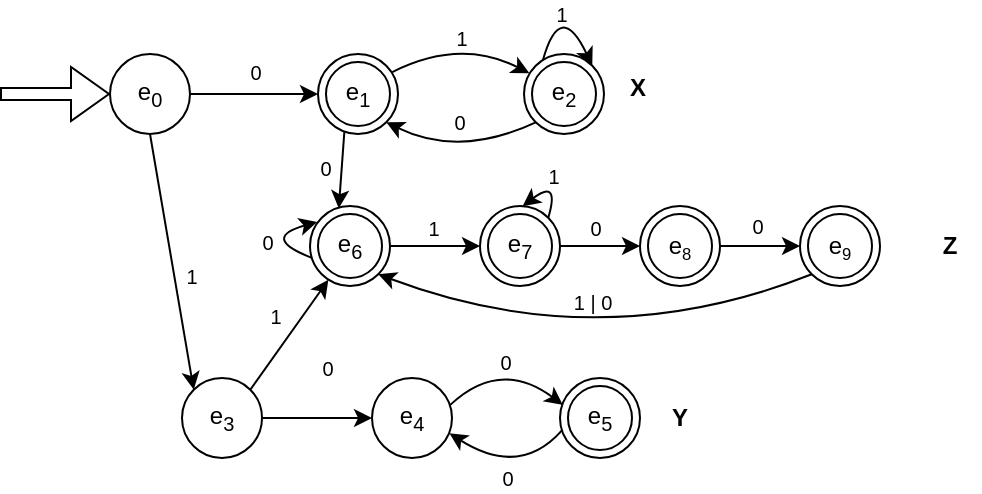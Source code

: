 <mxfile version="26.0.9">
  <diagram name="Page-1" id="TmHSQtWWw0lw55ef82QC">
    <mxGraphModel dx="650" dy="420" grid="1" gridSize="10" guides="1" tooltips="1" connect="1" arrows="1" fold="1" page="1" pageScale="1" pageWidth="570" pageHeight="940" math="0" shadow="0">
      <root>
        <mxCell id="0" />
        <mxCell id="1" parent="0" />
        <mxCell id="9MctJznjph5ZW9yr7NKP-2" value="" style="shape=flexArrow;endArrow=classic;html=1;rounded=0;width=6;entryX=0;entryY=0.5;entryDx=0;entryDy=0;" edge="1" parent="1" target="9MctJznjph5ZW9yr7NKP-35">
          <mxGeometry width="50" height="50" relative="1" as="geometry">
            <mxPoint x="140" y="198" as="sourcePoint" />
            <mxPoint x="200.0" y="240" as="targetPoint" />
          </mxGeometry>
        </mxCell>
        <mxCell id="9MctJznjph5ZW9yr7NKP-4" value="e&lt;sub&gt;1&lt;/sub&gt;" style="ellipse;shape=doubleEllipse;html=1;dashed=0;whiteSpace=wrap;aspect=fixed;fillColor=none;" vertex="1" parent="1">
          <mxGeometry x="299" y="178" width="40" height="40" as="geometry" />
        </mxCell>
        <mxCell id="9MctJznjph5ZW9yr7NKP-5" value="" style="endArrow=classic;html=1;rounded=0;exitX=1;exitY=0.5;exitDx=0;exitDy=0;entryX=0;entryY=0.5;entryDx=0;entryDy=0;" edge="1" parent="1" source="9MctJznjph5ZW9yr7NKP-35" target="9MctJznjph5ZW9yr7NKP-4">
          <mxGeometry width="50" height="50" relative="1" as="geometry">
            <mxPoint x="240.0" y="240" as="sourcePoint" />
            <mxPoint x="360" y="240" as="targetPoint" />
          </mxGeometry>
        </mxCell>
        <mxCell id="9MctJznjph5ZW9yr7NKP-6" value="&lt;span style=&quot;font-size: 10px;&quot;&gt;0&lt;/span&gt;" style="text;html=1;align=center;verticalAlign=middle;whiteSpace=wrap;rounded=0;" vertex="1" parent="1">
          <mxGeometry x="263" y="182" width="10" height="10" as="geometry" />
        </mxCell>
        <mxCell id="9MctJznjph5ZW9yr7NKP-7" value="e&lt;sub&gt;2&lt;/sub&gt;" style="ellipse;shape=doubleEllipse;html=1;dashed=0;whiteSpace=wrap;aspect=fixed;fillColor=none;" vertex="1" parent="1">
          <mxGeometry x="402" y="178" width="40" height="40" as="geometry" />
        </mxCell>
        <mxCell id="9MctJznjph5ZW9yr7NKP-10" value="" style="endArrow=classic;html=1;rounded=0;exitX=0.929;exitY=0.226;exitDx=0;exitDy=0;entryX=0.068;entryY=0.24;entryDx=0;entryDy=0;curved=1;exitPerimeter=0;entryPerimeter=0;" edge="1" parent="1" source="9MctJznjph5ZW9yr7NKP-4" target="9MctJznjph5ZW9yr7NKP-7">
          <mxGeometry width="50" height="50" relative="1" as="geometry">
            <mxPoint x="380" y="280" as="sourcePoint" />
            <mxPoint x="430" y="230" as="targetPoint" />
            <Array as="points">
              <mxPoint x="370" y="170" />
            </Array>
          </mxGeometry>
        </mxCell>
        <mxCell id="9MctJznjph5ZW9yr7NKP-13" value="&lt;span style=&quot;font-size: 10px;&quot;&gt;1&lt;/span&gt;" style="text;html=1;align=center;verticalAlign=middle;whiteSpace=wrap;rounded=0;connectable=0;" vertex="1" parent="1">
          <mxGeometry x="366" y="166" width="10" height="7" as="geometry" />
        </mxCell>
        <mxCell id="9MctJznjph5ZW9yr7NKP-16" value="&lt;span style=&quot;font-size: 10px;&quot;&gt;0&lt;/span&gt;" style="text;html=1;align=center;verticalAlign=middle;whiteSpace=wrap;rounded=0;connectable=0;" vertex="1" parent="1">
          <mxGeometry x="365" y="207" width="10" height="10" as="geometry" />
        </mxCell>
        <mxCell id="9MctJznjph5ZW9yr7NKP-18" value="&lt;span style=&quot;font-size: 10px;&quot;&gt;1&lt;/span&gt;" style="text;html=1;align=center;verticalAlign=middle;whiteSpace=wrap;rounded=0;connectable=0;" vertex="1" parent="1">
          <mxGeometry x="416" y="153" width="10" height="10" as="geometry" />
        </mxCell>
        <mxCell id="9MctJznjph5ZW9yr7NKP-19" value="" style="endArrow=classic;html=1;rounded=0;exitX=0.5;exitY=1;exitDx=0;exitDy=0;entryX=0;entryY=0;entryDx=0;entryDy=0;" edge="1" parent="1" source="9MctJznjph5ZW9yr7NKP-35" target="9MctJznjph5ZW9yr7NKP-25">
          <mxGeometry width="50" height="50" relative="1" as="geometry">
            <mxPoint x="220" y="260" as="sourcePoint" />
            <mxPoint x="255.858" y="315.858" as="targetPoint" />
          </mxGeometry>
        </mxCell>
        <mxCell id="9MctJznjph5ZW9yr7NKP-20" value="&lt;span style=&quot;font-size: 10px;&quot;&gt;1&lt;/span&gt;" style="text;html=1;align=center;verticalAlign=middle;whiteSpace=wrap;rounded=0;" vertex="1" parent="1">
          <mxGeometry x="231" y="284" width="10" height="10" as="geometry" />
        </mxCell>
        <mxCell id="9MctJznjph5ZW9yr7NKP-25" value="e&lt;sub&gt;3&lt;/sub&gt;" style="ellipse;whiteSpace=wrap;html=1;aspect=fixed;fillColor=none;" vertex="1" parent="1">
          <mxGeometry x="231" y="340" width="40" height="40" as="geometry" />
        </mxCell>
        <mxCell id="9MctJznjph5ZW9yr7NKP-26" value="e&lt;sub&gt;4&lt;/sub&gt;" style="ellipse;whiteSpace=wrap;html=1;aspect=fixed;fillColor=none;" vertex="1" parent="1">
          <mxGeometry x="326" y="340" width="40" height="40" as="geometry" />
        </mxCell>
        <mxCell id="9MctJznjph5ZW9yr7NKP-27" value="" style="endArrow=classic;html=1;rounded=0;exitX=1;exitY=0.5;exitDx=0;exitDy=0;entryX=0;entryY=0.5;entryDx=0;entryDy=0;" edge="1" parent="1" source="9MctJznjph5ZW9yr7NKP-25" target="9MctJznjph5ZW9yr7NKP-26">
          <mxGeometry width="50" height="50" relative="1" as="geometry">
            <mxPoint x="310" y="310" as="sourcePoint" />
            <mxPoint x="360" y="260" as="targetPoint" />
          </mxGeometry>
        </mxCell>
        <mxCell id="9MctJznjph5ZW9yr7NKP-28" value="&lt;span style=&quot;font-size: 10px;&quot;&gt;0&lt;/span&gt;" style="text;html=1;align=center;verticalAlign=middle;whiteSpace=wrap;rounded=0;connectable=0;" vertex="1" parent="1">
          <mxGeometry x="299" y="330" width="10" height="10" as="geometry" />
        </mxCell>
        <mxCell id="9MctJznjph5ZW9yr7NKP-30" value="e&lt;sub&gt;5&lt;/sub&gt;" style="ellipse;shape=doubleEllipse;html=1;dashed=0;whiteSpace=wrap;aspect=fixed;fillColor=none;" vertex="1" parent="1">
          <mxGeometry x="420" y="340" width="40" height="40" as="geometry" />
        </mxCell>
        <mxCell id="9MctJznjph5ZW9yr7NKP-31" value="" style="endArrow=classic;html=1;rounded=0;entryX=0.036;entryY=0.336;entryDx=0;entryDy=0;entryPerimeter=0;exitX=0.974;exitY=0.339;exitDx=0;exitDy=0;exitPerimeter=0;curved=1;" edge="1" parent="1" source="9MctJznjph5ZW9yr7NKP-26" target="9MctJznjph5ZW9yr7NKP-30">
          <mxGeometry width="50" height="50" relative="1" as="geometry">
            <mxPoint x="380" y="320" as="sourcePoint" />
            <mxPoint x="420" y="323" as="targetPoint" />
            <Array as="points">
              <mxPoint x="390" y="330" />
            </Array>
          </mxGeometry>
        </mxCell>
        <mxCell id="9MctJznjph5ZW9yr7NKP-32" value="&lt;span style=&quot;font-size: 10px;&quot;&gt;0&lt;/span&gt;" style="text;html=1;align=center;verticalAlign=middle;whiteSpace=wrap;rounded=0;connectable=0;" vertex="1" parent="1">
          <mxGeometry x="388" y="327" width="10" height="10" as="geometry" />
        </mxCell>
        <mxCell id="9MctJznjph5ZW9yr7NKP-33" value="" style="endArrow=classic;html=1;rounded=0;entryX=0.968;entryY=0.692;entryDx=0;entryDy=0;entryPerimeter=0;curved=1;exitX=0.027;exitY=0.651;exitDx=0;exitDy=0;exitPerimeter=0;" edge="1" parent="1" source="9MctJznjph5ZW9yr7NKP-30" target="9MctJznjph5ZW9yr7NKP-26">
          <mxGeometry width="50" height="50" relative="1" as="geometry">
            <mxPoint x="420" y="336" as="sourcePoint" />
            <mxPoint x="373" y="337" as="targetPoint" />
            <Array as="points">
              <mxPoint x="400" y="390" />
            </Array>
          </mxGeometry>
        </mxCell>
        <mxCell id="9MctJznjph5ZW9yr7NKP-34" value="&lt;span style=&quot;font-size: 10px;&quot;&gt;0&lt;/span&gt;" style="text;html=1;align=center;verticalAlign=middle;whiteSpace=wrap;rounded=0;connectable=0;" vertex="1" parent="1">
          <mxGeometry x="389" y="385" width="10" height="10" as="geometry" />
        </mxCell>
        <mxCell id="9MctJznjph5ZW9yr7NKP-35" value="e&lt;sub&gt;0&lt;/sub&gt;" style="shape=ellipse;html=1;dashed=0;whiteSpace=wrap;aspect=fixed;perimeter=ellipsePerimeter;fillColor=none;" vertex="1" parent="1">
          <mxGeometry x="195" y="178" width="40" height="40" as="geometry" />
        </mxCell>
        <mxCell id="9MctJznjph5ZW9yr7NKP-38" value="" style="endArrow=classic;html=1;rounded=0;exitX=1;exitY=0;exitDx=0;exitDy=0;entryX=0.23;entryY=0.923;entryDx=0;entryDy=0;entryPerimeter=0;" edge="1" parent="1" source="9MctJznjph5ZW9yr7NKP-25" target="9MctJznjph5ZW9yr7NKP-43">
          <mxGeometry width="50" height="50" relative="1" as="geometry">
            <mxPoint x="320" y="320" as="sourcePoint" />
            <mxPoint x="290.858" y="304.142" as="targetPoint" />
          </mxGeometry>
        </mxCell>
        <mxCell id="9MctJznjph5ZW9yr7NKP-39" value="&lt;span style=&quot;font-size: 10px;&quot;&gt;1&lt;/span&gt;" style="text;html=1;align=center;verticalAlign=middle;whiteSpace=wrap;rounded=0;" vertex="1" parent="1">
          <mxGeometry x="273" y="304" width="10" height="10" as="geometry" />
        </mxCell>
        <mxCell id="9MctJznjph5ZW9yr7NKP-40" value="" style="endArrow=classic;html=1;rounded=0;entryX=0.36;entryY=0.028;entryDx=0;entryDy=0;exitX=0.329;exitY=0.978;exitDx=0;exitDy=0;exitPerimeter=0;entryPerimeter=0;" edge="1" parent="1" source="9MctJznjph5ZW9yr7NKP-4" target="9MctJznjph5ZW9yr7NKP-43">
          <mxGeometry width="50" height="50" relative="1" as="geometry">
            <mxPoint x="310" y="250" as="sourcePoint" />
            <mxPoint x="305" y="270" as="targetPoint" />
          </mxGeometry>
        </mxCell>
        <mxCell id="9MctJznjph5ZW9yr7NKP-41" value="&lt;span style=&quot;font-size: 10px;&quot;&gt;0&lt;/span&gt;" style="text;html=1;align=center;verticalAlign=middle;whiteSpace=wrap;rounded=0;" vertex="1" parent="1">
          <mxGeometry x="298" y="230" width="10" height="10" as="geometry" />
        </mxCell>
        <mxCell id="9MctJznjph5ZW9yr7NKP-42" value="" style="endArrow=classic;html=1;rounded=0;exitX=0.236;exitY=0.079;exitDx=0;exitDy=0;exitPerimeter=0;curved=1;entryX=1;entryY=0;entryDx=0;entryDy=0;" edge="1" parent="1" source="9MctJznjph5ZW9yr7NKP-7" target="9MctJznjph5ZW9yr7NKP-7">
          <mxGeometry width="50" height="50" relative="1" as="geometry">
            <mxPoint x="410" y="220" as="sourcePoint" />
            <mxPoint x="440" y="200" as="targetPoint" />
            <Array as="points">
              <mxPoint x="420" y="150" />
            </Array>
          </mxGeometry>
        </mxCell>
        <mxCell id="9MctJznjph5ZW9yr7NKP-43" value="e&lt;sub&gt;6&lt;/sub&gt;" style="ellipse;shape=doubleEllipse;html=1;dashed=0;whiteSpace=wrap;aspect=fixed;fillColor=none;" vertex="1" parent="1">
          <mxGeometry x="295" y="254" width="40" height="40" as="geometry" />
        </mxCell>
        <mxCell id="9MctJznjph5ZW9yr7NKP-45" value="&lt;span style=&quot;font-size: 10px;&quot;&gt;0&lt;/span&gt;" style="text;html=1;align=center;verticalAlign=middle;whiteSpace=wrap;rounded=0;" vertex="1" parent="1">
          <mxGeometry x="269" y="267" width="10" height="10" as="geometry" />
        </mxCell>
        <mxCell id="9MctJznjph5ZW9yr7NKP-46" value="e&lt;sub&gt;7&lt;/sub&gt;" style="ellipse;shape=doubleEllipse;html=1;dashed=0;whiteSpace=wrap;aspect=fixed;fillColor=none;" vertex="1" parent="1">
          <mxGeometry x="380" y="254" width="40" height="40" as="geometry" />
        </mxCell>
        <mxCell id="9MctJznjph5ZW9yr7NKP-47" value="e&lt;span style=&quot;font-size: 10px;&quot;&gt;&lt;sub&gt;8&lt;/sub&gt;&lt;/span&gt;" style="ellipse;shape=doubleEllipse;html=1;dashed=0;whiteSpace=wrap;aspect=fixed;fillColor=none;" vertex="1" parent="1">
          <mxGeometry x="460" y="254" width="40" height="40" as="geometry" />
        </mxCell>
        <mxCell id="9MctJznjph5ZW9yr7NKP-48" value="" style="endArrow=classic;html=1;rounded=0;exitX=0;exitY=1;exitDx=0;exitDy=0;entryX=1;entryY=1;entryDx=0;entryDy=0;curved=1;" edge="1" parent="1" source="9MctJznjph5ZW9yr7NKP-7" target="9MctJznjph5ZW9yr7NKP-4">
          <mxGeometry width="50" height="50" relative="1" as="geometry">
            <mxPoint x="340" y="210" as="sourcePoint" />
            <mxPoint x="390" y="160" as="targetPoint" />
            <Array as="points">
              <mxPoint x="370" y="230" />
            </Array>
          </mxGeometry>
        </mxCell>
        <mxCell id="9MctJznjph5ZW9yr7NKP-50" value="" style="endArrow=classic;html=1;rounded=0;entryX=0.091;entryY=0.199;entryDx=0;entryDy=0;entryPerimeter=0;curved=1;exitX=0.023;exitY=0.648;exitDx=0;exitDy=0;exitPerimeter=0;" edge="1" parent="1" source="9MctJznjph5ZW9yr7NKP-43" target="9MctJznjph5ZW9yr7NKP-43">
          <mxGeometry width="50" height="50" relative="1" as="geometry">
            <mxPoint x="280" y="290" as="sourcePoint" />
            <mxPoint x="330" y="240" as="targetPoint" />
            <Array as="points">
              <mxPoint x="270" y="270" />
            </Array>
          </mxGeometry>
        </mxCell>
        <mxCell id="9MctJznjph5ZW9yr7NKP-51" value="" style="endArrow=classic;html=1;rounded=0;exitX=1;exitY=0.5;exitDx=0;exitDy=0;entryX=0;entryY=0.5;entryDx=0;entryDy=0;" edge="1" parent="1" source="9MctJznjph5ZW9yr7NKP-43" target="9MctJznjph5ZW9yr7NKP-46">
          <mxGeometry width="50" height="50" relative="1" as="geometry">
            <mxPoint x="340" y="300" as="sourcePoint" />
            <mxPoint x="390" y="250" as="targetPoint" />
          </mxGeometry>
        </mxCell>
        <mxCell id="9MctJznjph5ZW9yr7NKP-52" value="&lt;span style=&quot;font-size: 10px;&quot;&gt;1&lt;/span&gt;" style="text;html=1;align=center;verticalAlign=middle;whiteSpace=wrap;rounded=0;" vertex="1" parent="1">
          <mxGeometry x="352" y="260" width="10" height="10" as="geometry" />
        </mxCell>
        <mxCell id="9MctJznjph5ZW9yr7NKP-53" value="" style="endArrow=classic;html=1;rounded=0;exitX=1;exitY=0;exitDx=0;exitDy=0;strokeColor=default;curved=1;entryX=0.532;entryY=0.003;entryDx=0;entryDy=0;entryPerimeter=0;" edge="1" parent="1" source="9MctJznjph5ZW9yr7NKP-46" target="9MctJznjph5ZW9yr7NKP-46">
          <mxGeometry width="50" height="50" relative="1" as="geometry">
            <mxPoint x="410" y="290" as="sourcePoint" />
            <mxPoint x="460" y="240" as="targetPoint" />
            <Array as="points">
              <mxPoint x="420" y="240" />
            </Array>
          </mxGeometry>
        </mxCell>
        <mxCell id="9MctJznjph5ZW9yr7NKP-54" value="&lt;span style=&quot;font-size: 10px;&quot;&gt;1&lt;/span&gt;" style="text;html=1;align=center;verticalAlign=middle;whiteSpace=wrap;rounded=0;" vertex="1" parent="1">
          <mxGeometry x="412" y="234" width="10" height="10" as="geometry" />
        </mxCell>
        <mxCell id="9MctJznjph5ZW9yr7NKP-55" value="" style="endArrow=classic;html=1;rounded=0;entryX=0;entryY=0.5;entryDx=0;entryDy=0;exitX=1;exitY=0.5;exitDx=0;exitDy=0;" edge="1" parent="1" source="9MctJznjph5ZW9yr7NKP-46" target="9MctJznjph5ZW9yr7NKP-47">
          <mxGeometry width="50" height="50" relative="1" as="geometry">
            <mxPoint x="370" y="290" as="sourcePoint" />
            <mxPoint x="420" y="240" as="targetPoint" />
          </mxGeometry>
        </mxCell>
        <mxCell id="9MctJznjph5ZW9yr7NKP-56" value="&lt;span style=&quot;font-size: 10px;&quot;&gt;0&lt;/span&gt;" style="text;html=1;align=center;verticalAlign=middle;whiteSpace=wrap;rounded=0;connectable=0;" vertex="1" parent="1">
          <mxGeometry x="433" y="260" width="10" height="10" as="geometry" />
        </mxCell>
        <mxCell id="9MctJznjph5ZW9yr7NKP-57" value="e&lt;span style=&quot;font-size: 10px;&quot;&gt;&lt;sub&gt;9&lt;/sub&gt;&lt;/span&gt;" style="ellipse;shape=doubleEllipse;html=1;dashed=0;whiteSpace=wrap;aspect=fixed;fillColor=none;" vertex="1" parent="1">
          <mxGeometry x="540" y="254" width="40" height="40" as="geometry" />
        </mxCell>
        <mxCell id="9MctJznjph5ZW9yr7NKP-58" value="" style="endArrow=classic;html=1;rounded=0;entryX=0;entryY=0.5;entryDx=0;entryDy=0;exitX=1;exitY=0.5;exitDx=0;exitDy=0;" edge="1" parent="1" source="9MctJznjph5ZW9yr7NKP-47" target="9MctJznjph5ZW9yr7NKP-57">
          <mxGeometry width="50" height="50" relative="1" as="geometry">
            <mxPoint x="440" y="320" as="sourcePoint" />
            <mxPoint x="490" y="270" as="targetPoint" />
          </mxGeometry>
        </mxCell>
        <mxCell id="9MctJznjph5ZW9yr7NKP-59" value="&lt;span style=&quot;font-size: 10px;&quot;&gt;0&lt;/span&gt;" style="text;html=1;align=center;verticalAlign=middle;whiteSpace=wrap;rounded=0;connectable=0;" vertex="1" parent="1">
          <mxGeometry x="514" y="259" width="10" height="10" as="geometry" />
        </mxCell>
        <mxCell id="9MctJznjph5ZW9yr7NKP-60" value="" style="endArrow=classic;html=1;rounded=0;exitX=0;exitY=1;exitDx=0;exitDy=0;entryX=1;entryY=1;entryDx=0;entryDy=0;curved=1;" edge="1" parent="1" source="9MctJznjph5ZW9yr7NKP-57" target="9MctJznjph5ZW9yr7NKP-43">
          <mxGeometry width="50" height="50" relative="1" as="geometry">
            <mxPoint x="410" y="310" as="sourcePoint" />
            <mxPoint x="460" y="260" as="targetPoint" />
            <Array as="points">
              <mxPoint x="440" y="330" />
            </Array>
          </mxGeometry>
        </mxCell>
        <mxCell id="9MctJznjph5ZW9yr7NKP-61" value="&lt;span style=&quot;font-size: 10px;&quot;&gt;1 | 0&lt;/span&gt;" style="text;html=1;align=center;verticalAlign=middle;whiteSpace=wrap;rounded=0;" vertex="1" parent="1">
          <mxGeometry x="423" y="299" width="27" height="6" as="geometry" />
        </mxCell>
        <mxCell id="9MctJznjph5ZW9yr7NKP-62" value="&lt;b&gt;X&lt;/b&gt;" style="text;html=1;align=center;verticalAlign=middle;whiteSpace=wrap;rounded=0;" vertex="1" parent="1">
          <mxGeometry x="444" y="180" width="30" height="30" as="geometry" />
        </mxCell>
        <mxCell id="9MctJznjph5ZW9yr7NKP-63" value="&lt;b&gt;Y&lt;/b&gt;" style="text;html=1;align=center;verticalAlign=middle;whiteSpace=wrap;rounded=0;" vertex="1" parent="1">
          <mxGeometry x="465" y="345" width="30" height="30" as="geometry" />
        </mxCell>
        <mxCell id="9MctJznjph5ZW9yr7NKP-64" value="&lt;b&gt;Z&lt;/b&gt;" style="text;html=1;align=center;verticalAlign=middle;whiteSpace=wrap;rounded=0;" vertex="1" parent="1">
          <mxGeometry x="600" y="259" width="30" height="30" as="geometry" />
        </mxCell>
      </root>
    </mxGraphModel>
  </diagram>
</mxfile>
